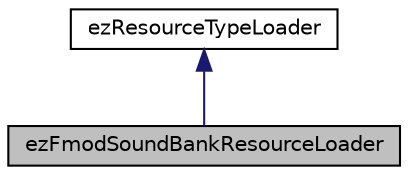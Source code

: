 digraph "ezFmodSoundBankResourceLoader"
{
 // LATEX_PDF_SIZE
  edge [fontname="Helvetica",fontsize="10",labelfontname="Helvetica",labelfontsize="10"];
  node [fontname="Helvetica",fontsize="10",shape=record];
  Node1 [label="ezFmodSoundBankResourceLoader",height=0.2,width=0.4,color="black", fillcolor="grey75", style="filled", fontcolor="black",tooltip=" "];
  Node2 -> Node1 [dir="back",color="midnightblue",fontsize="10",style="solid",fontname="Helvetica"];
  Node2 [label="ezResourceTypeLoader",height=0.2,width=0.4,color="black", fillcolor="white", style="filled",URL="$d1/d17/classez_resource_type_loader.htm",tooltip="Base class for all resource loaders."];
}
